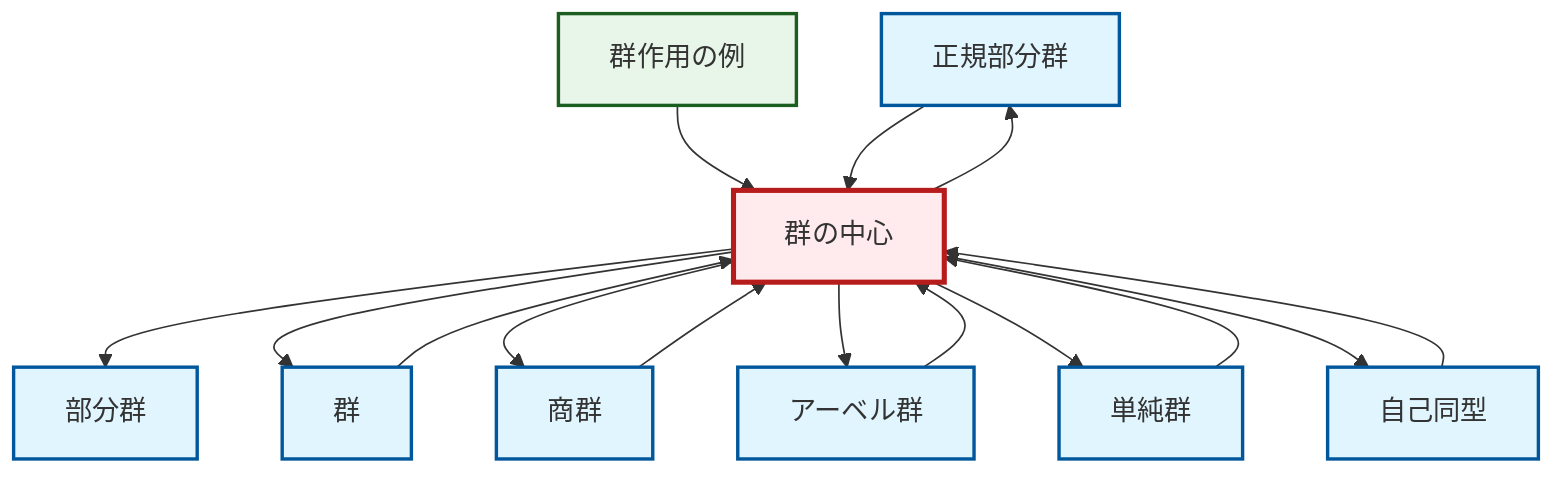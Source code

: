 graph TD
    classDef definition fill:#e1f5fe,stroke:#01579b,stroke-width:2px
    classDef theorem fill:#f3e5f5,stroke:#4a148c,stroke-width:2px
    classDef axiom fill:#fff3e0,stroke:#e65100,stroke-width:2px
    classDef example fill:#e8f5e9,stroke:#1b5e20,stroke-width:2px
    classDef current fill:#ffebee,stroke:#b71c1c,stroke-width:3px
    def-normal-subgroup["正規部分群"]:::definition
    def-center-of-group["群の中心"]:::definition
    def-subgroup["部分群"]:::definition
    def-group["群"]:::definition
    ex-group-action-examples["群作用の例"]:::example
    def-abelian-group["アーベル群"]:::definition
    def-automorphism["自己同型"]:::definition
    def-simple-group["単純群"]:::definition
    def-quotient-group["商群"]:::definition
    def-center-of-group --> def-subgroup
    def-quotient-group --> def-center-of-group
    def-group --> def-center-of-group
    def-center-of-group --> def-normal-subgroup
    ex-group-action-examples --> def-center-of-group
    def-normal-subgroup --> def-center-of-group
    def-simple-group --> def-center-of-group
    def-center-of-group --> def-group
    def-center-of-group --> def-quotient-group
    def-abelian-group --> def-center-of-group
    def-center-of-group --> def-abelian-group
    def-automorphism --> def-center-of-group
    def-center-of-group --> def-simple-group
    def-center-of-group --> def-automorphism
    class def-center-of-group current